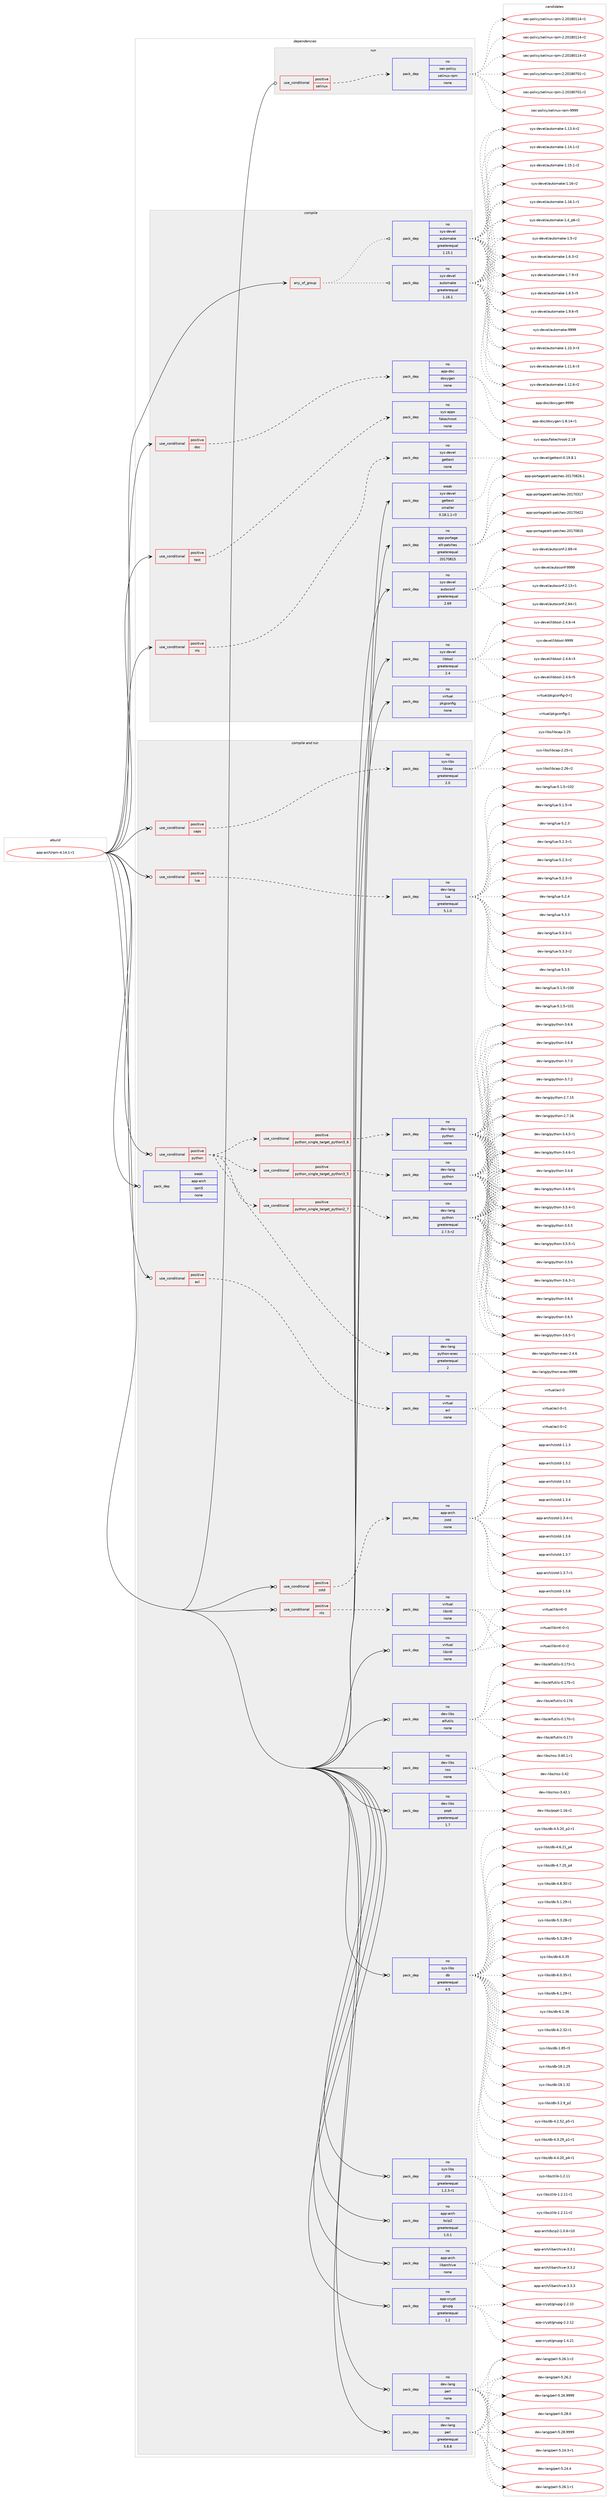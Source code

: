 digraph prolog {

# *************
# Graph options
# *************

newrank=true;
concentrate=true;
compound=true;
graph [rankdir=LR,fontname=Helvetica,fontsize=10,ranksep=1.5];#, ranksep=2.5, nodesep=0.2];
edge  [arrowhead=vee];
node  [fontname=Helvetica,fontsize=10];

# **********
# The ebuild
# **********

subgraph cluster_leftcol {
color=gray;
rank=same;
label=<<i>ebuild</i>>;
id [label="app-arch/rpm-4.14.1-r1", color=red, width=4, href="../app-arch/rpm-4.14.1-r1.svg"];
}

# ****************
# The dependencies
# ****************

subgraph cluster_midcol {
color=gray;
label=<<i>dependencies</i>>;
subgraph cluster_compile {
fillcolor="#eeeeee";
style=filled;
label=<<i>compile</i>>;
subgraph any19212 {
dependency1271580 [label=<<TABLE BORDER="0" CELLBORDER="1" CELLSPACING="0" CELLPADDING="4"><TR><TD CELLPADDING="10">any_of_group</TD></TR></TABLE>>, shape=none, color=red];subgraph pack905216 {
dependency1271581 [label=<<TABLE BORDER="0" CELLBORDER="1" CELLSPACING="0" CELLPADDING="4" WIDTH="220"><TR><TD ROWSPAN="6" CELLPADDING="30">pack_dep</TD></TR><TR><TD WIDTH="110">no</TD></TR><TR><TD>sys-devel</TD></TR><TR><TD>automake</TD></TR><TR><TD>greaterequal</TD></TR><TR><TD>1.16.1</TD></TR></TABLE>>, shape=none, color=blue];
}
dependency1271580:e -> dependency1271581:w [weight=20,style="dotted",arrowhead="oinv"];
subgraph pack905217 {
dependency1271582 [label=<<TABLE BORDER="0" CELLBORDER="1" CELLSPACING="0" CELLPADDING="4" WIDTH="220"><TR><TD ROWSPAN="6" CELLPADDING="30">pack_dep</TD></TR><TR><TD WIDTH="110">no</TD></TR><TR><TD>sys-devel</TD></TR><TR><TD>automake</TD></TR><TR><TD>greaterequal</TD></TR><TR><TD>1.15.1</TD></TR></TABLE>>, shape=none, color=blue];
}
dependency1271580:e -> dependency1271582:w [weight=20,style="dotted",arrowhead="oinv"];
}
id:e -> dependency1271580:w [weight=20,style="solid",arrowhead="vee"];
subgraph cond346631 {
dependency1271583 [label=<<TABLE BORDER="0" CELLBORDER="1" CELLSPACING="0" CELLPADDING="4"><TR><TD ROWSPAN="3" CELLPADDING="10">use_conditional</TD></TR><TR><TD>positive</TD></TR><TR><TD>doc</TD></TR></TABLE>>, shape=none, color=red];
subgraph pack905218 {
dependency1271584 [label=<<TABLE BORDER="0" CELLBORDER="1" CELLSPACING="0" CELLPADDING="4" WIDTH="220"><TR><TD ROWSPAN="6" CELLPADDING="30">pack_dep</TD></TR><TR><TD WIDTH="110">no</TD></TR><TR><TD>app-doc</TD></TR><TR><TD>doxygen</TD></TR><TR><TD>none</TD></TR><TR><TD></TD></TR></TABLE>>, shape=none, color=blue];
}
dependency1271583:e -> dependency1271584:w [weight=20,style="dashed",arrowhead="vee"];
}
id:e -> dependency1271583:w [weight=20,style="solid",arrowhead="vee"];
subgraph cond346632 {
dependency1271585 [label=<<TABLE BORDER="0" CELLBORDER="1" CELLSPACING="0" CELLPADDING="4"><TR><TD ROWSPAN="3" CELLPADDING="10">use_conditional</TD></TR><TR><TD>positive</TD></TR><TR><TD>nls</TD></TR></TABLE>>, shape=none, color=red];
subgraph pack905219 {
dependency1271586 [label=<<TABLE BORDER="0" CELLBORDER="1" CELLSPACING="0" CELLPADDING="4" WIDTH="220"><TR><TD ROWSPAN="6" CELLPADDING="30">pack_dep</TD></TR><TR><TD WIDTH="110">no</TD></TR><TR><TD>sys-devel</TD></TR><TR><TD>gettext</TD></TR><TR><TD>none</TD></TR><TR><TD></TD></TR></TABLE>>, shape=none, color=blue];
}
dependency1271585:e -> dependency1271586:w [weight=20,style="dashed",arrowhead="vee"];
}
id:e -> dependency1271585:w [weight=20,style="solid",arrowhead="vee"];
subgraph cond346633 {
dependency1271587 [label=<<TABLE BORDER="0" CELLBORDER="1" CELLSPACING="0" CELLPADDING="4"><TR><TD ROWSPAN="3" CELLPADDING="10">use_conditional</TD></TR><TR><TD>positive</TD></TR><TR><TD>test</TD></TR></TABLE>>, shape=none, color=red];
subgraph pack905220 {
dependency1271588 [label=<<TABLE BORDER="0" CELLBORDER="1" CELLSPACING="0" CELLPADDING="4" WIDTH="220"><TR><TD ROWSPAN="6" CELLPADDING="30">pack_dep</TD></TR><TR><TD WIDTH="110">no</TD></TR><TR><TD>sys-apps</TD></TR><TR><TD>fakechroot</TD></TR><TR><TD>none</TD></TR><TR><TD></TD></TR></TABLE>>, shape=none, color=blue];
}
dependency1271587:e -> dependency1271588:w [weight=20,style="dashed",arrowhead="vee"];
}
id:e -> dependency1271587:w [weight=20,style="solid",arrowhead="vee"];
subgraph pack905221 {
dependency1271589 [label=<<TABLE BORDER="0" CELLBORDER="1" CELLSPACING="0" CELLPADDING="4" WIDTH="220"><TR><TD ROWSPAN="6" CELLPADDING="30">pack_dep</TD></TR><TR><TD WIDTH="110">no</TD></TR><TR><TD>app-portage</TD></TR><TR><TD>elt-patches</TD></TR><TR><TD>greaterequal</TD></TR><TR><TD>20170815</TD></TR></TABLE>>, shape=none, color=blue];
}
id:e -> dependency1271589:w [weight=20,style="solid",arrowhead="vee"];
subgraph pack905222 {
dependency1271590 [label=<<TABLE BORDER="0" CELLBORDER="1" CELLSPACING="0" CELLPADDING="4" WIDTH="220"><TR><TD ROWSPAN="6" CELLPADDING="30">pack_dep</TD></TR><TR><TD WIDTH="110">no</TD></TR><TR><TD>sys-devel</TD></TR><TR><TD>autoconf</TD></TR><TR><TD>greaterequal</TD></TR><TR><TD>2.69</TD></TR></TABLE>>, shape=none, color=blue];
}
id:e -> dependency1271590:w [weight=20,style="solid",arrowhead="vee"];
subgraph pack905223 {
dependency1271591 [label=<<TABLE BORDER="0" CELLBORDER="1" CELLSPACING="0" CELLPADDING="4" WIDTH="220"><TR><TD ROWSPAN="6" CELLPADDING="30">pack_dep</TD></TR><TR><TD WIDTH="110">no</TD></TR><TR><TD>sys-devel</TD></TR><TR><TD>libtool</TD></TR><TR><TD>greaterequal</TD></TR><TR><TD>2.4</TD></TR></TABLE>>, shape=none, color=blue];
}
id:e -> dependency1271591:w [weight=20,style="solid",arrowhead="vee"];
subgraph pack905224 {
dependency1271592 [label=<<TABLE BORDER="0" CELLBORDER="1" CELLSPACING="0" CELLPADDING="4" WIDTH="220"><TR><TD ROWSPAN="6" CELLPADDING="30">pack_dep</TD></TR><TR><TD WIDTH="110">no</TD></TR><TR><TD>virtual</TD></TR><TR><TD>pkgconfig</TD></TR><TR><TD>none</TD></TR><TR><TD></TD></TR></TABLE>>, shape=none, color=blue];
}
id:e -> dependency1271592:w [weight=20,style="solid",arrowhead="vee"];
subgraph pack905225 {
dependency1271593 [label=<<TABLE BORDER="0" CELLBORDER="1" CELLSPACING="0" CELLPADDING="4" WIDTH="220"><TR><TD ROWSPAN="6" CELLPADDING="30">pack_dep</TD></TR><TR><TD WIDTH="110">weak</TD></TR><TR><TD>sys-devel</TD></TR><TR><TD>gettext</TD></TR><TR><TD>smaller</TD></TR><TR><TD>0.18.1.1-r3</TD></TR></TABLE>>, shape=none, color=blue];
}
id:e -> dependency1271593:w [weight=20,style="solid",arrowhead="vee"];
}
subgraph cluster_compileandrun {
fillcolor="#eeeeee";
style=filled;
label=<<i>compile and run</i>>;
subgraph cond346634 {
dependency1271594 [label=<<TABLE BORDER="0" CELLBORDER="1" CELLSPACING="0" CELLPADDING="4"><TR><TD ROWSPAN="3" CELLPADDING="10">use_conditional</TD></TR><TR><TD>positive</TD></TR><TR><TD>acl</TD></TR></TABLE>>, shape=none, color=red];
subgraph pack905226 {
dependency1271595 [label=<<TABLE BORDER="0" CELLBORDER="1" CELLSPACING="0" CELLPADDING="4" WIDTH="220"><TR><TD ROWSPAN="6" CELLPADDING="30">pack_dep</TD></TR><TR><TD WIDTH="110">no</TD></TR><TR><TD>virtual</TD></TR><TR><TD>acl</TD></TR><TR><TD>none</TD></TR><TR><TD></TD></TR></TABLE>>, shape=none, color=blue];
}
dependency1271594:e -> dependency1271595:w [weight=20,style="dashed",arrowhead="vee"];
}
id:e -> dependency1271594:w [weight=20,style="solid",arrowhead="odotvee"];
subgraph cond346635 {
dependency1271596 [label=<<TABLE BORDER="0" CELLBORDER="1" CELLSPACING="0" CELLPADDING="4"><TR><TD ROWSPAN="3" CELLPADDING="10">use_conditional</TD></TR><TR><TD>positive</TD></TR><TR><TD>caps</TD></TR></TABLE>>, shape=none, color=red];
subgraph pack905227 {
dependency1271597 [label=<<TABLE BORDER="0" CELLBORDER="1" CELLSPACING="0" CELLPADDING="4" WIDTH="220"><TR><TD ROWSPAN="6" CELLPADDING="30">pack_dep</TD></TR><TR><TD WIDTH="110">no</TD></TR><TR><TD>sys-libs</TD></TR><TR><TD>libcap</TD></TR><TR><TD>greaterequal</TD></TR><TR><TD>2.0</TD></TR></TABLE>>, shape=none, color=blue];
}
dependency1271596:e -> dependency1271597:w [weight=20,style="dashed",arrowhead="vee"];
}
id:e -> dependency1271596:w [weight=20,style="solid",arrowhead="odotvee"];
subgraph cond346636 {
dependency1271598 [label=<<TABLE BORDER="0" CELLBORDER="1" CELLSPACING="0" CELLPADDING="4"><TR><TD ROWSPAN="3" CELLPADDING="10">use_conditional</TD></TR><TR><TD>positive</TD></TR><TR><TD>lua</TD></TR></TABLE>>, shape=none, color=red];
subgraph pack905228 {
dependency1271599 [label=<<TABLE BORDER="0" CELLBORDER="1" CELLSPACING="0" CELLPADDING="4" WIDTH="220"><TR><TD ROWSPAN="6" CELLPADDING="30">pack_dep</TD></TR><TR><TD WIDTH="110">no</TD></TR><TR><TD>dev-lang</TD></TR><TR><TD>lua</TD></TR><TR><TD>greaterequal</TD></TR><TR><TD>5.1.0</TD></TR></TABLE>>, shape=none, color=blue];
}
dependency1271598:e -> dependency1271599:w [weight=20,style="dashed",arrowhead="vee"];
}
id:e -> dependency1271598:w [weight=20,style="solid",arrowhead="odotvee"];
subgraph cond346637 {
dependency1271600 [label=<<TABLE BORDER="0" CELLBORDER="1" CELLSPACING="0" CELLPADDING="4"><TR><TD ROWSPAN="3" CELLPADDING="10">use_conditional</TD></TR><TR><TD>positive</TD></TR><TR><TD>nls</TD></TR></TABLE>>, shape=none, color=red];
subgraph pack905229 {
dependency1271601 [label=<<TABLE BORDER="0" CELLBORDER="1" CELLSPACING="0" CELLPADDING="4" WIDTH="220"><TR><TD ROWSPAN="6" CELLPADDING="30">pack_dep</TD></TR><TR><TD WIDTH="110">no</TD></TR><TR><TD>virtual</TD></TR><TR><TD>libintl</TD></TR><TR><TD>none</TD></TR><TR><TD></TD></TR></TABLE>>, shape=none, color=blue];
}
dependency1271600:e -> dependency1271601:w [weight=20,style="dashed",arrowhead="vee"];
}
id:e -> dependency1271600:w [weight=20,style="solid",arrowhead="odotvee"];
subgraph cond346638 {
dependency1271602 [label=<<TABLE BORDER="0" CELLBORDER="1" CELLSPACING="0" CELLPADDING="4"><TR><TD ROWSPAN="3" CELLPADDING="10">use_conditional</TD></TR><TR><TD>positive</TD></TR><TR><TD>python</TD></TR></TABLE>>, shape=none, color=red];
subgraph cond346639 {
dependency1271603 [label=<<TABLE BORDER="0" CELLBORDER="1" CELLSPACING="0" CELLPADDING="4"><TR><TD ROWSPAN="3" CELLPADDING="10">use_conditional</TD></TR><TR><TD>positive</TD></TR><TR><TD>python_single_target_python2_7</TD></TR></TABLE>>, shape=none, color=red];
subgraph pack905230 {
dependency1271604 [label=<<TABLE BORDER="0" CELLBORDER="1" CELLSPACING="0" CELLPADDING="4" WIDTH="220"><TR><TD ROWSPAN="6" CELLPADDING="30">pack_dep</TD></TR><TR><TD WIDTH="110">no</TD></TR><TR><TD>dev-lang</TD></TR><TR><TD>python</TD></TR><TR><TD>greaterequal</TD></TR><TR><TD>2.7.5-r2</TD></TR></TABLE>>, shape=none, color=blue];
}
dependency1271603:e -> dependency1271604:w [weight=20,style="dashed",arrowhead="vee"];
}
dependency1271602:e -> dependency1271603:w [weight=20,style="dashed",arrowhead="vee"];
subgraph cond346640 {
dependency1271605 [label=<<TABLE BORDER="0" CELLBORDER="1" CELLSPACING="0" CELLPADDING="4"><TR><TD ROWSPAN="3" CELLPADDING="10">use_conditional</TD></TR><TR><TD>positive</TD></TR><TR><TD>python_single_target_python3_5</TD></TR></TABLE>>, shape=none, color=red];
subgraph pack905231 {
dependency1271606 [label=<<TABLE BORDER="0" CELLBORDER="1" CELLSPACING="0" CELLPADDING="4" WIDTH="220"><TR><TD ROWSPAN="6" CELLPADDING="30">pack_dep</TD></TR><TR><TD WIDTH="110">no</TD></TR><TR><TD>dev-lang</TD></TR><TR><TD>python</TD></TR><TR><TD>none</TD></TR><TR><TD></TD></TR></TABLE>>, shape=none, color=blue];
}
dependency1271605:e -> dependency1271606:w [weight=20,style="dashed",arrowhead="vee"];
}
dependency1271602:e -> dependency1271605:w [weight=20,style="dashed",arrowhead="vee"];
subgraph cond346641 {
dependency1271607 [label=<<TABLE BORDER="0" CELLBORDER="1" CELLSPACING="0" CELLPADDING="4"><TR><TD ROWSPAN="3" CELLPADDING="10">use_conditional</TD></TR><TR><TD>positive</TD></TR><TR><TD>python_single_target_python3_6</TD></TR></TABLE>>, shape=none, color=red];
subgraph pack905232 {
dependency1271608 [label=<<TABLE BORDER="0" CELLBORDER="1" CELLSPACING="0" CELLPADDING="4" WIDTH="220"><TR><TD ROWSPAN="6" CELLPADDING="30">pack_dep</TD></TR><TR><TD WIDTH="110">no</TD></TR><TR><TD>dev-lang</TD></TR><TR><TD>python</TD></TR><TR><TD>none</TD></TR><TR><TD></TD></TR></TABLE>>, shape=none, color=blue];
}
dependency1271607:e -> dependency1271608:w [weight=20,style="dashed",arrowhead="vee"];
}
dependency1271602:e -> dependency1271607:w [weight=20,style="dashed",arrowhead="vee"];
subgraph pack905233 {
dependency1271609 [label=<<TABLE BORDER="0" CELLBORDER="1" CELLSPACING="0" CELLPADDING="4" WIDTH="220"><TR><TD ROWSPAN="6" CELLPADDING="30">pack_dep</TD></TR><TR><TD WIDTH="110">no</TD></TR><TR><TD>dev-lang</TD></TR><TR><TD>python-exec</TD></TR><TR><TD>greaterequal</TD></TR><TR><TD>2</TD></TR></TABLE>>, shape=none, color=blue];
}
dependency1271602:e -> dependency1271609:w [weight=20,style="dashed",arrowhead="vee"];
}
id:e -> dependency1271602:w [weight=20,style="solid",arrowhead="odotvee"];
subgraph cond346642 {
dependency1271610 [label=<<TABLE BORDER="0" CELLBORDER="1" CELLSPACING="0" CELLPADDING="4"><TR><TD ROWSPAN="3" CELLPADDING="10">use_conditional</TD></TR><TR><TD>positive</TD></TR><TR><TD>zstd</TD></TR></TABLE>>, shape=none, color=red];
subgraph pack905234 {
dependency1271611 [label=<<TABLE BORDER="0" CELLBORDER="1" CELLSPACING="0" CELLPADDING="4" WIDTH="220"><TR><TD ROWSPAN="6" CELLPADDING="30">pack_dep</TD></TR><TR><TD WIDTH="110">no</TD></TR><TR><TD>app-arch</TD></TR><TR><TD>zstd</TD></TR><TR><TD>none</TD></TR><TR><TD></TD></TR></TABLE>>, shape=none, color=blue];
}
dependency1271610:e -> dependency1271611:w [weight=20,style="dashed",arrowhead="vee"];
}
id:e -> dependency1271610:w [weight=20,style="solid",arrowhead="odotvee"];
subgraph pack905235 {
dependency1271612 [label=<<TABLE BORDER="0" CELLBORDER="1" CELLSPACING="0" CELLPADDING="4" WIDTH="220"><TR><TD ROWSPAN="6" CELLPADDING="30">pack_dep</TD></TR><TR><TD WIDTH="110">no</TD></TR><TR><TD>app-arch</TD></TR><TR><TD>bzip2</TD></TR><TR><TD>greaterequal</TD></TR><TR><TD>1.0.1</TD></TR></TABLE>>, shape=none, color=blue];
}
id:e -> dependency1271612:w [weight=20,style="solid",arrowhead="odotvee"];
subgraph pack905236 {
dependency1271613 [label=<<TABLE BORDER="0" CELLBORDER="1" CELLSPACING="0" CELLPADDING="4" WIDTH="220"><TR><TD ROWSPAN="6" CELLPADDING="30">pack_dep</TD></TR><TR><TD WIDTH="110">no</TD></TR><TR><TD>app-arch</TD></TR><TR><TD>libarchive</TD></TR><TR><TD>none</TD></TR><TR><TD></TD></TR></TABLE>>, shape=none, color=blue];
}
id:e -> dependency1271613:w [weight=20,style="solid",arrowhead="odotvee"];
subgraph pack905237 {
dependency1271614 [label=<<TABLE BORDER="0" CELLBORDER="1" CELLSPACING="0" CELLPADDING="4" WIDTH="220"><TR><TD ROWSPAN="6" CELLPADDING="30">pack_dep</TD></TR><TR><TD WIDTH="110">no</TD></TR><TR><TD>app-crypt</TD></TR><TR><TD>gnupg</TD></TR><TR><TD>greaterequal</TD></TR><TR><TD>1.2</TD></TR></TABLE>>, shape=none, color=blue];
}
id:e -> dependency1271614:w [weight=20,style="solid",arrowhead="odotvee"];
subgraph pack905238 {
dependency1271615 [label=<<TABLE BORDER="0" CELLBORDER="1" CELLSPACING="0" CELLPADDING="4" WIDTH="220"><TR><TD ROWSPAN="6" CELLPADDING="30">pack_dep</TD></TR><TR><TD WIDTH="110">no</TD></TR><TR><TD>dev-lang</TD></TR><TR><TD>perl</TD></TR><TR><TD>greaterequal</TD></TR><TR><TD>5.8.8</TD></TR></TABLE>>, shape=none, color=blue];
}
id:e -> dependency1271615:w [weight=20,style="solid",arrowhead="odotvee"];
subgraph pack905239 {
dependency1271616 [label=<<TABLE BORDER="0" CELLBORDER="1" CELLSPACING="0" CELLPADDING="4" WIDTH="220"><TR><TD ROWSPAN="6" CELLPADDING="30">pack_dep</TD></TR><TR><TD WIDTH="110">no</TD></TR><TR><TD>dev-lang</TD></TR><TR><TD>perl</TD></TR><TR><TD>none</TD></TR><TR><TD></TD></TR></TABLE>>, shape=none, color=blue];
}
id:e -> dependency1271616:w [weight=20,style="solid",arrowhead="odotvee"];
subgraph pack905240 {
dependency1271617 [label=<<TABLE BORDER="0" CELLBORDER="1" CELLSPACING="0" CELLPADDING="4" WIDTH="220"><TR><TD ROWSPAN="6" CELLPADDING="30">pack_dep</TD></TR><TR><TD WIDTH="110">no</TD></TR><TR><TD>dev-libs</TD></TR><TR><TD>elfutils</TD></TR><TR><TD>none</TD></TR><TR><TD></TD></TR></TABLE>>, shape=none, color=blue];
}
id:e -> dependency1271617:w [weight=20,style="solid",arrowhead="odotvee"];
subgraph pack905241 {
dependency1271618 [label=<<TABLE BORDER="0" CELLBORDER="1" CELLSPACING="0" CELLPADDING="4" WIDTH="220"><TR><TD ROWSPAN="6" CELLPADDING="30">pack_dep</TD></TR><TR><TD WIDTH="110">no</TD></TR><TR><TD>dev-libs</TD></TR><TR><TD>nss</TD></TR><TR><TD>none</TD></TR><TR><TD></TD></TR></TABLE>>, shape=none, color=blue];
}
id:e -> dependency1271618:w [weight=20,style="solid",arrowhead="odotvee"];
subgraph pack905242 {
dependency1271619 [label=<<TABLE BORDER="0" CELLBORDER="1" CELLSPACING="0" CELLPADDING="4" WIDTH="220"><TR><TD ROWSPAN="6" CELLPADDING="30">pack_dep</TD></TR><TR><TD WIDTH="110">no</TD></TR><TR><TD>dev-libs</TD></TR><TR><TD>popt</TD></TR><TR><TD>greaterequal</TD></TR><TR><TD>1.7</TD></TR></TABLE>>, shape=none, color=blue];
}
id:e -> dependency1271619:w [weight=20,style="solid",arrowhead="odotvee"];
subgraph pack905243 {
dependency1271620 [label=<<TABLE BORDER="0" CELLBORDER="1" CELLSPACING="0" CELLPADDING="4" WIDTH="220"><TR><TD ROWSPAN="6" CELLPADDING="30">pack_dep</TD></TR><TR><TD WIDTH="110">no</TD></TR><TR><TD>sys-libs</TD></TR><TR><TD>db</TD></TR><TR><TD>greaterequal</TD></TR><TR><TD>4.5</TD></TR></TABLE>>, shape=none, color=blue];
}
id:e -> dependency1271620:w [weight=20,style="solid",arrowhead="odotvee"];
subgraph pack905244 {
dependency1271621 [label=<<TABLE BORDER="0" CELLBORDER="1" CELLSPACING="0" CELLPADDING="4" WIDTH="220"><TR><TD ROWSPAN="6" CELLPADDING="30">pack_dep</TD></TR><TR><TD WIDTH="110">no</TD></TR><TR><TD>sys-libs</TD></TR><TR><TD>zlib</TD></TR><TR><TD>greaterequal</TD></TR><TR><TD>1.2.3-r1</TD></TR></TABLE>>, shape=none, color=blue];
}
id:e -> dependency1271621:w [weight=20,style="solid",arrowhead="odotvee"];
subgraph pack905245 {
dependency1271622 [label=<<TABLE BORDER="0" CELLBORDER="1" CELLSPACING="0" CELLPADDING="4" WIDTH="220"><TR><TD ROWSPAN="6" CELLPADDING="30">pack_dep</TD></TR><TR><TD WIDTH="110">no</TD></TR><TR><TD>virtual</TD></TR><TR><TD>libintl</TD></TR><TR><TD>none</TD></TR><TR><TD></TD></TR></TABLE>>, shape=none, color=blue];
}
id:e -> dependency1271622:w [weight=20,style="solid",arrowhead="odotvee"];
subgraph pack905246 {
dependency1271623 [label=<<TABLE BORDER="0" CELLBORDER="1" CELLSPACING="0" CELLPADDING="4" WIDTH="220"><TR><TD ROWSPAN="6" CELLPADDING="30">pack_dep</TD></TR><TR><TD WIDTH="110">weak</TD></TR><TR><TD>app-arch</TD></TR><TR><TD>rpm5</TD></TR><TR><TD>none</TD></TR><TR><TD></TD></TR></TABLE>>, shape=none, color=blue];
}
id:e -> dependency1271623:w [weight=20,style="solid",arrowhead="odotvee"];
}
subgraph cluster_run {
fillcolor="#eeeeee";
style=filled;
label=<<i>run</i>>;
subgraph cond346643 {
dependency1271624 [label=<<TABLE BORDER="0" CELLBORDER="1" CELLSPACING="0" CELLPADDING="4"><TR><TD ROWSPAN="3" CELLPADDING="10">use_conditional</TD></TR><TR><TD>positive</TD></TR><TR><TD>selinux</TD></TR></TABLE>>, shape=none, color=red];
subgraph pack905247 {
dependency1271625 [label=<<TABLE BORDER="0" CELLBORDER="1" CELLSPACING="0" CELLPADDING="4" WIDTH="220"><TR><TD ROWSPAN="6" CELLPADDING="30">pack_dep</TD></TR><TR><TD WIDTH="110">no</TD></TR><TR><TD>sec-policy</TD></TR><TR><TD>selinux-rpm</TD></TR><TR><TD>none</TD></TR><TR><TD></TD></TR></TABLE>>, shape=none, color=blue];
}
dependency1271624:e -> dependency1271625:w [weight=20,style="dashed",arrowhead="vee"];
}
id:e -> dependency1271624:w [weight=20,style="solid",arrowhead="odot"];
}
}

# **************
# The candidates
# **************

subgraph cluster_choices {
rank=same;
color=gray;
label=<<i>candidates</i>>;

subgraph choice905216 {
color=black;
nodesep=1;
choice11512111545100101118101108479711711611110997107101454946494846514511451 [label="sys-devel/automake-1.10.3-r3", color=red, width=4,href="../sys-devel/automake-1.10.3-r3.svg"];
choice11512111545100101118101108479711711611110997107101454946494946544511451 [label="sys-devel/automake-1.11.6-r3", color=red, width=4,href="../sys-devel/automake-1.11.6-r3.svg"];
choice11512111545100101118101108479711711611110997107101454946495046544511450 [label="sys-devel/automake-1.12.6-r2", color=red, width=4,href="../sys-devel/automake-1.12.6-r2.svg"];
choice11512111545100101118101108479711711611110997107101454946495146524511450 [label="sys-devel/automake-1.13.4-r2", color=red, width=4,href="../sys-devel/automake-1.13.4-r2.svg"];
choice11512111545100101118101108479711711611110997107101454946495246494511450 [label="sys-devel/automake-1.14.1-r2", color=red, width=4,href="../sys-devel/automake-1.14.1-r2.svg"];
choice11512111545100101118101108479711711611110997107101454946495346494511450 [label="sys-devel/automake-1.15.1-r2", color=red, width=4,href="../sys-devel/automake-1.15.1-r2.svg"];
choice1151211154510010111810110847971171161111099710710145494649544511450 [label="sys-devel/automake-1.16-r2", color=red, width=4,href="../sys-devel/automake-1.16-r2.svg"];
choice11512111545100101118101108479711711611110997107101454946495446494511449 [label="sys-devel/automake-1.16.1-r1", color=red, width=4,href="../sys-devel/automake-1.16.1-r1.svg"];
choice115121115451001011181011084797117116111109971071014549465295112544511450 [label="sys-devel/automake-1.4_p6-r2", color=red, width=4,href="../sys-devel/automake-1.4_p6-r2.svg"];
choice11512111545100101118101108479711711611110997107101454946534511450 [label="sys-devel/automake-1.5-r2", color=red, width=4,href="../sys-devel/automake-1.5-r2.svg"];
choice115121115451001011181011084797117116111109971071014549465446514511450 [label="sys-devel/automake-1.6.3-r2", color=red, width=4,href="../sys-devel/automake-1.6.3-r2.svg"];
choice115121115451001011181011084797117116111109971071014549465546574511451 [label="sys-devel/automake-1.7.9-r3", color=red, width=4,href="../sys-devel/automake-1.7.9-r3.svg"];
choice115121115451001011181011084797117116111109971071014549465646534511453 [label="sys-devel/automake-1.8.5-r5", color=red, width=4,href="../sys-devel/automake-1.8.5-r5.svg"];
choice115121115451001011181011084797117116111109971071014549465746544511453 [label="sys-devel/automake-1.9.6-r5", color=red, width=4,href="../sys-devel/automake-1.9.6-r5.svg"];
choice115121115451001011181011084797117116111109971071014557575757 [label="sys-devel/automake-9999", color=red, width=4,href="../sys-devel/automake-9999.svg"];
dependency1271581:e -> choice11512111545100101118101108479711711611110997107101454946494846514511451:w [style=dotted,weight="100"];
dependency1271581:e -> choice11512111545100101118101108479711711611110997107101454946494946544511451:w [style=dotted,weight="100"];
dependency1271581:e -> choice11512111545100101118101108479711711611110997107101454946495046544511450:w [style=dotted,weight="100"];
dependency1271581:e -> choice11512111545100101118101108479711711611110997107101454946495146524511450:w [style=dotted,weight="100"];
dependency1271581:e -> choice11512111545100101118101108479711711611110997107101454946495246494511450:w [style=dotted,weight="100"];
dependency1271581:e -> choice11512111545100101118101108479711711611110997107101454946495346494511450:w [style=dotted,weight="100"];
dependency1271581:e -> choice1151211154510010111810110847971171161111099710710145494649544511450:w [style=dotted,weight="100"];
dependency1271581:e -> choice11512111545100101118101108479711711611110997107101454946495446494511449:w [style=dotted,weight="100"];
dependency1271581:e -> choice115121115451001011181011084797117116111109971071014549465295112544511450:w [style=dotted,weight="100"];
dependency1271581:e -> choice11512111545100101118101108479711711611110997107101454946534511450:w [style=dotted,weight="100"];
dependency1271581:e -> choice115121115451001011181011084797117116111109971071014549465446514511450:w [style=dotted,weight="100"];
dependency1271581:e -> choice115121115451001011181011084797117116111109971071014549465546574511451:w [style=dotted,weight="100"];
dependency1271581:e -> choice115121115451001011181011084797117116111109971071014549465646534511453:w [style=dotted,weight="100"];
dependency1271581:e -> choice115121115451001011181011084797117116111109971071014549465746544511453:w [style=dotted,weight="100"];
dependency1271581:e -> choice115121115451001011181011084797117116111109971071014557575757:w [style=dotted,weight="100"];
}
subgraph choice905217 {
color=black;
nodesep=1;
choice11512111545100101118101108479711711611110997107101454946494846514511451 [label="sys-devel/automake-1.10.3-r3", color=red, width=4,href="../sys-devel/automake-1.10.3-r3.svg"];
choice11512111545100101118101108479711711611110997107101454946494946544511451 [label="sys-devel/automake-1.11.6-r3", color=red, width=4,href="../sys-devel/automake-1.11.6-r3.svg"];
choice11512111545100101118101108479711711611110997107101454946495046544511450 [label="sys-devel/automake-1.12.6-r2", color=red, width=4,href="../sys-devel/automake-1.12.6-r2.svg"];
choice11512111545100101118101108479711711611110997107101454946495146524511450 [label="sys-devel/automake-1.13.4-r2", color=red, width=4,href="../sys-devel/automake-1.13.4-r2.svg"];
choice11512111545100101118101108479711711611110997107101454946495246494511450 [label="sys-devel/automake-1.14.1-r2", color=red, width=4,href="../sys-devel/automake-1.14.1-r2.svg"];
choice11512111545100101118101108479711711611110997107101454946495346494511450 [label="sys-devel/automake-1.15.1-r2", color=red, width=4,href="../sys-devel/automake-1.15.1-r2.svg"];
choice1151211154510010111810110847971171161111099710710145494649544511450 [label="sys-devel/automake-1.16-r2", color=red, width=4,href="../sys-devel/automake-1.16-r2.svg"];
choice11512111545100101118101108479711711611110997107101454946495446494511449 [label="sys-devel/automake-1.16.1-r1", color=red, width=4,href="../sys-devel/automake-1.16.1-r1.svg"];
choice115121115451001011181011084797117116111109971071014549465295112544511450 [label="sys-devel/automake-1.4_p6-r2", color=red, width=4,href="../sys-devel/automake-1.4_p6-r2.svg"];
choice11512111545100101118101108479711711611110997107101454946534511450 [label="sys-devel/automake-1.5-r2", color=red, width=4,href="../sys-devel/automake-1.5-r2.svg"];
choice115121115451001011181011084797117116111109971071014549465446514511450 [label="sys-devel/automake-1.6.3-r2", color=red, width=4,href="../sys-devel/automake-1.6.3-r2.svg"];
choice115121115451001011181011084797117116111109971071014549465546574511451 [label="sys-devel/automake-1.7.9-r3", color=red, width=4,href="../sys-devel/automake-1.7.9-r3.svg"];
choice115121115451001011181011084797117116111109971071014549465646534511453 [label="sys-devel/automake-1.8.5-r5", color=red, width=4,href="../sys-devel/automake-1.8.5-r5.svg"];
choice115121115451001011181011084797117116111109971071014549465746544511453 [label="sys-devel/automake-1.9.6-r5", color=red, width=4,href="../sys-devel/automake-1.9.6-r5.svg"];
choice115121115451001011181011084797117116111109971071014557575757 [label="sys-devel/automake-9999", color=red, width=4,href="../sys-devel/automake-9999.svg"];
dependency1271582:e -> choice11512111545100101118101108479711711611110997107101454946494846514511451:w [style=dotted,weight="100"];
dependency1271582:e -> choice11512111545100101118101108479711711611110997107101454946494946544511451:w [style=dotted,weight="100"];
dependency1271582:e -> choice11512111545100101118101108479711711611110997107101454946495046544511450:w [style=dotted,weight="100"];
dependency1271582:e -> choice11512111545100101118101108479711711611110997107101454946495146524511450:w [style=dotted,weight="100"];
dependency1271582:e -> choice11512111545100101118101108479711711611110997107101454946495246494511450:w [style=dotted,weight="100"];
dependency1271582:e -> choice11512111545100101118101108479711711611110997107101454946495346494511450:w [style=dotted,weight="100"];
dependency1271582:e -> choice1151211154510010111810110847971171161111099710710145494649544511450:w [style=dotted,weight="100"];
dependency1271582:e -> choice11512111545100101118101108479711711611110997107101454946495446494511449:w [style=dotted,weight="100"];
dependency1271582:e -> choice115121115451001011181011084797117116111109971071014549465295112544511450:w [style=dotted,weight="100"];
dependency1271582:e -> choice11512111545100101118101108479711711611110997107101454946534511450:w [style=dotted,weight="100"];
dependency1271582:e -> choice115121115451001011181011084797117116111109971071014549465446514511450:w [style=dotted,weight="100"];
dependency1271582:e -> choice115121115451001011181011084797117116111109971071014549465546574511451:w [style=dotted,weight="100"];
dependency1271582:e -> choice115121115451001011181011084797117116111109971071014549465646534511453:w [style=dotted,weight="100"];
dependency1271582:e -> choice115121115451001011181011084797117116111109971071014549465746544511453:w [style=dotted,weight="100"];
dependency1271582:e -> choice115121115451001011181011084797117116111109971071014557575757:w [style=dotted,weight="100"];
}
subgraph choice905218 {
color=black;
nodesep=1;
choice97112112451001119947100111120121103101110454946564649524511449 [label="app-doc/doxygen-1.8.14-r1", color=red, width=4,href="../app-doc/doxygen-1.8.14-r1.svg"];
choice971121124510011199471001111201211031011104557575757 [label="app-doc/doxygen-9999", color=red, width=4,href="../app-doc/doxygen-9999.svg"];
dependency1271584:e -> choice97112112451001119947100111120121103101110454946564649524511449:w [style=dotted,weight="100"];
dependency1271584:e -> choice971121124510011199471001111201211031011104557575757:w [style=dotted,weight="100"];
}
subgraph choice905219 {
color=black;
nodesep=1;
choice1151211154510010111810110847103101116116101120116454846495746564649 [label="sys-devel/gettext-0.19.8.1", color=red, width=4,href="../sys-devel/gettext-0.19.8.1.svg"];
dependency1271586:e -> choice1151211154510010111810110847103101116116101120116454846495746564649:w [style=dotted,weight="100"];
}
subgraph choice905220 {
color=black;
nodesep=1;
choice11512111545971121121154710297107101991041141111111164550464957 [label="sys-apps/fakechroot-2.19", color=red, width=4,href="../sys-apps/fakechroot-2.19.svg"];
dependency1271588:e -> choice11512111545971121121154710297107101991041141111111164550464957:w [style=dotted,weight="100"];
}
subgraph choice905221 {
color=black;
nodesep=1;
choice97112112451121111141169710310147101108116451129711699104101115455048495548514955 [label="app-portage/elt-patches-20170317", color=red, width=4,href="../app-portage/elt-patches-20170317.svg"];
choice97112112451121111141169710310147101108116451129711699104101115455048495548525050 [label="app-portage/elt-patches-20170422", color=red, width=4,href="../app-portage/elt-patches-20170422.svg"];
choice97112112451121111141169710310147101108116451129711699104101115455048495548564953 [label="app-portage/elt-patches-20170815", color=red, width=4,href="../app-portage/elt-patches-20170815.svg"];
choice971121124511211111411697103101471011081164511297116991041011154550484955485650544649 [label="app-portage/elt-patches-20170826.1", color=red, width=4,href="../app-portage/elt-patches-20170826.1.svg"];
dependency1271589:e -> choice97112112451121111141169710310147101108116451129711699104101115455048495548514955:w [style=dotted,weight="100"];
dependency1271589:e -> choice97112112451121111141169710310147101108116451129711699104101115455048495548525050:w [style=dotted,weight="100"];
dependency1271589:e -> choice97112112451121111141169710310147101108116451129711699104101115455048495548564953:w [style=dotted,weight="100"];
dependency1271589:e -> choice971121124511211111411697103101471011081164511297116991041011154550484955485650544649:w [style=dotted,weight="100"];
}
subgraph choice905222 {
color=black;
nodesep=1;
choice1151211154510010111810110847971171161119911111010245504649514511449 [label="sys-devel/autoconf-2.13-r1", color=red, width=4,href="../sys-devel/autoconf-2.13-r1.svg"];
choice1151211154510010111810110847971171161119911111010245504654524511449 [label="sys-devel/autoconf-2.64-r1", color=red, width=4,href="../sys-devel/autoconf-2.64-r1.svg"];
choice1151211154510010111810110847971171161119911111010245504654574511452 [label="sys-devel/autoconf-2.69-r4", color=red, width=4,href="../sys-devel/autoconf-2.69-r4.svg"];
choice115121115451001011181011084797117116111991111101024557575757 [label="sys-devel/autoconf-9999", color=red, width=4,href="../sys-devel/autoconf-9999.svg"];
dependency1271590:e -> choice1151211154510010111810110847971171161119911111010245504649514511449:w [style=dotted,weight="100"];
dependency1271590:e -> choice1151211154510010111810110847971171161119911111010245504654524511449:w [style=dotted,weight="100"];
dependency1271590:e -> choice1151211154510010111810110847971171161119911111010245504654574511452:w [style=dotted,weight="100"];
dependency1271590:e -> choice115121115451001011181011084797117116111991111101024557575757:w [style=dotted,weight="100"];
}
subgraph choice905223 {
color=black;
nodesep=1;
choice1151211154510010111810110847108105981161111111084550465246544511451 [label="sys-devel/libtool-2.4.6-r3", color=red, width=4,href="../sys-devel/libtool-2.4.6-r3.svg"];
choice1151211154510010111810110847108105981161111111084550465246544511452 [label="sys-devel/libtool-2.4.6-r4", color=red, width=4,href="../sys-devel/libtool-2.4.6-r4.svg"];
choice1151211154510010111810110847108105981161111111084550465246544511453 [label="sys-devel/libtool-2.4.6-r5", color=red, width=4,href="../sys-devel/libtool-2.4.6-r5.svg"];
choice1151211154510010111810110847108105981161111111084557575757 [label="sys-devel/libtool-9999", color=red, width=4,href="../sys-devel/libtool-9999.svg"];
dependency1271591:e -> choice1151211154510010111810110847108105981161111111084550465246544511451:w [style=dotted,weight="100"];
dependency1271591:e -> choice1151211154510010111810110847108105981161111111084550465246544511452:w [style=dotted,weight="100"];
dependency1271591:e -> choice1151211154510010111810110847108105981161111111084550465246544511453:w [style=dotted,weight="100"];
dependency1271591:e -> choice1151211154510010111810110847108105981161111111084557575757:w [style=dotted,weight="100"];
}
subgraph choice905224 {
color=black;
nodesep=1;
choice11810511411611797108471121071039911111010210510345484511449 [label="virtual/pkgconfig-0-r1", color=red, width=4,href="../virtual/pkgconfig-0-r1.svg"];
choice1181051141161179710847112107103991111101021051034549 [label="virtual/pkgconfig-1", color=red, width=4,href="../virtual/pkgconfig-1.svg"];
dependency1271592:e -> choice11810511411611797108471121071039911111010210510345484511449:w [style=dotted,weight="100"];
dependency1271592:e -> choice1181051141161179710847112107103991111101021051034549:w [style=dotted,weight="100"];
}
subgraph choice905225 {
color=black;
nodesep=1;
choice1151211154510010111810110847103101116116101120116454846495746564649 [label="sys-devel/gettext-0.19.8.1", color=red, width=4,href="../sys-devel/gettext-0.19.8.1.svg"];
dependency1271593:e -> choice1151211154510010111810110847103101116116101120116454846495746564649:w [style=dotted,weight="100"];
}
subgraph choice905226 {
color=black;
nodesep=1;
choice118105114116117971084797991084548 [label="virtual/acl-0", color=red, width=4,href="../virtual/acl-0.svg"];
choice1181051141161179710847979910845484511449 [label="virtual/acl-0-r1", color=red, width=4,href="../virtual/acl-0-r1.svg"];
choice1181051141161179710847979910845484511450 [label="virtual/acl-0-r2", color=red, width=4,href="../virtual/acl-0-r2.svg"];
dependency1271595:e -> choice118105114116117971084797991084548:w [style=dotted,weight="100"];
dependency1271595:e -> choice1181051141161179710847979910845484511449:w [style=dotted,weight="100"];
dependency1271595:e -> choice1181051141161179710847979910845484511450:w [style=dotted,weight="100"];
}
subgraph choice905227 {
color=black;
nodesep=1;
choice1151211154510810598115471081059899971124550465053 [label="sys-libs/libcap-2.25", color=red, width=4,href="../sys-libs/libcap-2.25.svg"];
choice11512111545108105981154710810598999711245504650534511449 [label="sys-libs/libcap-2.25-r1", color=red, width=4,href="../sys-libs/libcap-2.25-r1.svg"];
choice11512111545108105981154710810598999711245504650544511450 [label="sys-libs/libcap-2.26-r2", color=red, width=4,href="../sys-libs/libcap-2.26-r2.svg"];
dependency1271597:e -> choice1151211154510810598115471081059899971124550465053:w [style=dotted,weight="100"];
dependency1271597:e -> choice11512111545108105981154710810598999711245504650534511449:w [style=dotted,weight="100"];
dependency1271597:e -> choice11512111545108105981154710810598999711245504650544511450:w [style=dotted,weight="100"];
}
subgraph choice905228 {
color=black;
nodesep=1;
choice1001011184510897110103471081179745534649465345114494848 [label="dev-lang/lua-5.1.5-r100", color=red, width=4,href="../dev-lang/lua-5.1.5-r100.svg"];
choice1001011184510897110103471081179745534649465345114494849 [label="dev-lang/lua-5.1.5-r101", color=red, width=4,href="../dev-lang/lua-5.1.5-r101.svg"];
choice1001011184510897110103471081179745534649465345114494850 [label="dev-lang/lua-5.1.5-r102", color=red, width=4,href="../dev-lang/lua-5.1.5-r102.svg"];
choice100101118451089711010347108117974553464946534511452 [label="dev-lang/lua-5.1.5-r4", color=red, width=4,href="../dev-lang/lua-5.1.5-r4.svg"];
choice10010111845108971101034710811797455346504651 [label="dev-lang/lua-5.2.3", color=red, width=4,href="../dev-lang/lua-5.2.3.svg"];
choice100101118451089711010347108117974553465046514511449 [label="dev-lang/lua-5.2.3-r1", color=red, width=4,href="../dev-lang/lua-5.2.3-r1.svg"];
choice100101118451089711010347108117974553465046514511450 [label="dev-lang/lua-5.2.3-r2", color=red, width=4,href="../dev-lang/lua-5.2.3-r2.svg"];
choice100101118451089711010347108117974553465046514511451 [label="dev-lang/lua-5.2.3-r3", color=red, width=4,href="../dev-lang/lua-5.2.3-r3.svg"];
choice10010111845108971101034710811797455346504652 [label="dev-lang/lua-5.2.4", color=red, width=4,href="../dev-lang/lua-5.2.4.svg"];
choice10010111845108971101034710811797455346514651 [label="dev-lang/lua-5.3.3", color=red, width=4,href="../dev-lang/lua-5.3.3.svg"];
choice100101118451089711010347108117974553465146514511449 [label="dev-lang/lua-5.3.3-r1", color=red, width=4,href="../dev-lang/lua-5.3.3-r1.svg"];
choice100101118451089711010347108117974553465146514511450 [label="dev-lang/lua-5.3.3-r2", color=red, width=4,href="../dev-lang/lua-5.3.3-r2.svg"];
choice10010111845108971101034710811797455346514653 [label="dev-lang/lua-5.3.5", color=red, width=4,href="../dev-lang/lua-5.3.5.svg"];
dependency1271599:e -> choice1001011184510897110103471081179745534649465345114494848:w [style=dotted,weight="100"];
dependency1271599:e -> choice1001011184510897110103471081179745534649465345114494849:w [style=dotted,weight="100"];
dependency1271599:e -> choice1001011184510897110103471081179745534649465345114494850:w [style=dotted,weight="100"];
dependency1271599:e -> choice100101118451089711010347108117974553464946534511452:w [style=dotted,weight="100"];
dependency1271599:e -> choice10010111845108971101034710811797455346504651:w [style=dotted,weight="100"];
dependency1271599:e -> choice100101118451089711010347108117974553465046514511449:w [style=dotted,weight="100"];
dependency1271599:e -> choice100101118451089711010347108117974553465046514511450:w [style=dotted,weight="100"];
dependency1271599:e -> choice100101118451089711010347108117974553465046514511451:w [style=dotted,weight="100"];
dependency1271599:e -> choice10010111845108971101034710811797455346504652:w [style=dotted,weight="100"];
dependency1271599:e -> choice10010111845108971101034710811797455346514651:w [style=dotted,weight="100"];
dependency1271599:e -> choice100101118451089711010347108117974553465146514511449:w [style=dotted,weight="100"];
dependency1271599:e -> choice100101118451089711010347108117974553465146514511450:w [style=dotted,weight="100"];
dependency1271599:e -> choice10010111845108971101034710811797455346514653:w [style=dotted,weight="100"];
}
subgraph choice905229 {
color=black;
nodesep=1;
choice1181051141161179710847108105981051101161084548 [label="virtual/libintl-0", color=red, width=4,href="../virtual/libintl-0.svg"];
choice11810511411611797108471081059810511011610845484511449 [label="virtual/libintl-0-r1", color=red, width=4,href="../virtual/libintl-0-r1.svg"];
choice11810511411611797108471081059810511011610845484511450 [label="virtual/libintl-0-r2", color=red, width=4,href="../virtual/libintl-0-r2.svg"];
dependency1271601:e -> choice1181051141161179710847108105981051101161084548:w [style=dotted,weight="100"];
dependency1271601:e -> choice11810511411611797108471081059810511011610845484511449:w [style=dotted,weight="100"];
dependency1271601:e -> choice11810511411611797108471081059810511011610845484511450:w [style=dotted,weight="100"];
}
subgraph choice905230 {
color=black;
nodesep=1;
choice10010111845108971101034711212111610411111045504655464953 [label="dev-lang/python-2.7.15", color=red, width=4,href="../dev-lang/python-2.7.15.svg"];
choice10010111845108971101034711212111610411111045504655464954 [label="dev-lang/python-2.7.16", color=red, width=4,href="../dev-lang/python-2.7.16.svg"];
choice1001011184510897110103471121211161041111104551465246534511449 [label="dev-lang/python-3.4.5-r1", color=red, width=4,href="../dev-lang/python-3.4.5-r1.svg"];
choice1001011184510897110103471121211161041111104551465246544511449 [label="dev-lang/python-3.4.6-r1", color=red, width=4,href="../dev-lang/python-3.4.6-r1.svg"];
choice100101118451089711010347112121116104111110455146524656 [label="dev-lang/python-3.4.8", color=red, width=4,href="../dev-lang/python-3.4.8.svg"];
choice1001011184510897110103471121211161041111104551465246564511449 [label="dev-lang/python-3.4.8-r1", color=red, width=4,href="../dev-lang/python-3.4.8-r1.svg"];
choice1001011184510897110103471121211161041111104551465346524511449 [label="dev-lang/python-3.5.4-r1", color=red, width=4,href="../dev-lang/python-3.5.4-r1.svg"];
choice100101118451089711010347112121116104111110455146534653 [label="dev-lang/python-3.5.5", color=red, width=4,href="../dev-lang/python-3.5.5.svg"];
choice1001011184510897110103471121211161041111104551465346534511449 [label="dev-lang/python-3.5.5-r1", color=red, width=4,href="../dev-lang/python-3.5.5-r1.svg"];
choice100101118451089711010347112121116104111110455146534654 [label="dev-lang/python-3.5.6", color=red, width=4,href="../dev-lang/python-3.5.6.svg"];
choice1001011184510897110103471121211161041111104551465446514511449 [label="dev-lang/python-3.6.3-r1", color=red, width=4,href="../dev-lang/python-3.6.3-r1.svg"];
choice100101118451089711010347112121116104111110455146544652 [label="dev-lang/python-3.6.4", color=red, width=4,href="../dev-lang/python-3.6.4.svg"];
choice100101118451089711010347112121116104111110455146544653 [label="dev-lang/python-3.6.5", color=red, width=4,href="../dev-lang/python-3.6.5.svg"];
choice1001011184510897110103471121211161041111104551465446534511449 [label="dev-lang/python-3.6.5-r1", color=red, width=4,href="../dev-lang/python-3.6.5-r1.svg"];
choice100101118451089711010347112121116104111110455146544654 [label="dev-lang/python-3.6.6", color=red, width=4,href="../dev-lang/python-3.6.6.svg"];
choice100101118451089711010347112121116104111110455146544656 [label="dev-lang/python-3.6.8", color=red, width=4,href="../dev-lang/python-3.6.8.svg"];
choice100101118451089711010347112121116104111110455146554648 [label="dev-lang/python-3.7.0", color=red, width=4,href="../dev-lang/python-3.7.0.svg"];
choice100101118451089711010347112121116104111110455146554650 [label="dev-lang/python-3.7.2", color=red, width=4,href="../dev-lang/python-3.7.2.svg"];
dependency1271604:e -> choice10010111845108971101034711212111610411111045504655464953:w [style=dotted,weight="100"];
dependency1271604:e -> choice10010111845108971101034711212111610411111045504655464954:w [style=dotted,weight="100"];
dependency1271604:e -> choice1001011184510897110103471121211161041111104551465246534511449:w [style=dotted,weight="100"];
dependency1271604:e -> choice1001011184510897110103471121211161041111104551465246544511449:w [style=dotted,weight="100"];
dependency1271604:e -> choice100101118451089711010347112121116104111110455146524656:w [style=dotted,weight="100"];
dependency1271604:e -> choice1001011184510897110103471121211161041111104551465246564511449:w [style=dotted,weight="100"];
dependency1271604:e -> choice1001011184510897110103471121211161041111104551465346524511449:w [style=dotted,weight="100"];
dependency1271604:e -> choice100101118451089711010347112121116104111110455146534653:w [style=dotted,weight="100"];
dependency1271604:e -> choice1001011184510897110103471121211161041111104551465346534511449:w [style=dotted,weight="100"];
dependency1271604:e -> choice100101118451089711010347112121116104111110455146534654:w [style=dotted,weight="100"];
dependency1271604:e -> choice1001011184510897110103471121211161041111104551465446514511449:w [style=dotted,weight="100"];
dependency1271604:e -> choice100101118451089711010347112121116104111110455146544652:w [style=dotted,weight="100"];
dependency1271604:e -> choice100101118451089711010347112121116104111110455146544653:w [style=dotted,weight="100"];
dependency1271604:e -> choice1001011184510897110103471121211161041111104551465446534511449:w [style=dotted,weight="100"];
dependency1271604:e -> choice100101118451089711010347112121116104111110455146544654:w [style=dotted,weight="100"];
dependency1271604:e -> choice100101118451089711010347112121116104111110455146544656:w [style=dotted,weight="100"];
dependency1271604:e -> choice100101118451089711010347112121116104111110455146554648:w [style=dotted,weight="100"];
dependency1271604:e -> choice100101118451089711010347112121116104111110455146554650:w [style=dotted,weight="100"];
}
subgraph choice905231 {
color=black;
nodesep=1;
choice10010111845108971101034711212111610411111045504655464953 [label="dev-lang/python-2.7.15", color=red, width=4,href="../dev-lang/python-2.7.15.svg"];
choice10010111845108971101034711212111610411111045504655464954 [label="dev-lang/python-2.7.16", color=red, width=4,href="../dev-lang/python-2.7.16.svg"];
choice1001011184510897110103471121211161041111104551465246534511449 [label="dev-lang/python-3.4.5-r1", color=red, width=4,href="../dev-lang/python-3.4.5-r1.svg"];
choice1001011184510897110103471121211161041111104551465246544511449 [label="dev-lang/python-3.4.6-r1", color=red, width=4,href="../dev-lang/python-3.4.6-r1.svg"];
choice100101118451089711010347112121116104111110455146524656 [label="dev-lang/python-3.4.8", color=red, width=4,href="../dev-lang/python-3.4.8.svg"];
choice1001011184510897110103471121211161041111104551465246564511449 [label="dev-lang/python-3.4.8-r1", color=red, width=4,href="../dev-lang/python-3.4.8-r1.svg"];
choice1001011184510897110103471121211161041111104551465346524511449 [label="dev-lang/python-3.5.4-r1", color=red, width=4,href="../dev-lang/python-3.5.4-r1.svg"];
choice100101118451089711010347112121116104111110455146534653 [label="dev-lang/python-3.5.5", color=red, width=4,href="../dev-lang/python-3.5.5.svg"];
choice1001011184510897110103471121211161041111104551465346534511449 [label="dev-lang/python-3.5.5-r1", color=red, width=4,href="../dev-lang/python-3.5.5-r1.svg"];
choice100101118451089711010347112121116104111110455146534654 [label="dev-lang/python-3.5.6", color=red, width=4,href="../dev-lang/python-3.5.6.svg"];
choice1001011184510897110103471121211161041111104551465446514511449 [label="dev-lang/python-3.6.3-r1", color=red, width=4,href="../dev-lang/python-3.6.3-r1.svg"];
choice100101118451089711010347112121116104111110455146544652 [label="dev-lang/python-3.6.4", color=red, width=4,href="../dev-lang/python-3.6.4.svg"];
choice100101118451089711010347112121116104111110455146544653 [label="dev-lang/python-3.6.5", color=red, width=4,href="../dev-lang/python-3.6.5.svg"];
choice1001011184510897110103471121211161041111104551465446534511449 [label="dev-lang/python-3.6.5-r1", color=red, width=4,href="../dev-lang/python-3.6.5-r1.svg"];
choice100101118451089711010347112121116104111110455146544654 [label="dev-lang/python-3.6.6", color=red, width=4,href="../dev-lang/python-3.6.6.svg"];
choice100101118451089711010347112121116104111110455146544656 [label="dev-lang/python-3.6.8", color=red, width=4,href="../dev-lang/python-3.6.8.svg"];
choice100101118451089711010347112121116104111110455146554648 [label="dev-lang/python-3.7.0", color=red, width=4,href="../dev-lang/python-3.7.0.svg"];
choice100101118451089711010347112121116104111110455146554650 [label="dev-lang/python-3.7.2", color=red, width=4,href="../dev-lang/python-3.7.2.svg"];
dependency1271606:e -> choice10010111845108971101034711212111610411111045504655464953:w [style=dotted,weight="100"];
dependency1271606:e -> choice10010111845108971101034711212111610411111045504655464954:w [style=dotted,weight="100"];
dependency1271606:e -> choice1001011184510897110103471121211161041111104551465246534511449:w [style=dotted,weight="100"];
dependency1271606:e -> choice1001011184510897110103471121211161041111104551465246544511449:w [style=dotted,weight="100"];
dependency1271606:e -> choice100101118451089711010347112121116104111110455146524656:w [style=dotted,weight="100"];
dependency1271606:e -> choice1001011184510897110103471121211161041111104551465246564511449:w [style=dotted,weight="100"];
dependency1271606:e -> choice1001011184510897110103471121211161041111104551465346524511449:w [style=dotted,weight="100"];
dependency1271606:e -> choice100101118451089711010347112121116104111110455146534653:w [style=dotted,weight="100"];
dependency1271606:e -> choice1001011184510897110103471121211161041111104551465346534511449:w [style=dotted,weight="100"];
dependency1271606:e -> choice100101118451089711010347112121116104111110455146534654:w [style=dotted,weight="100"];
dependency1271606:e -> choice1001011184510897110103471121211161041111104551465446514511449:w [style=dotted,weight="100"];
dependency1271606:e -> choice100101118451089711010347112121116104111110455146544652:w [style=dotted,weight="100"];
dependency1271606:e -> choice100101118451089711010347112121116104111110455146544653:w [style=dotted,weight="100"];
dependency1271606:e -> choice1001011184510897110103471121211161041111104551465446534511449:w [style=dotted,weight="100"];
dependency1271606:e -> choice100101118451089711010347112121116104111110455146544654:w [style=dotted,weight="100"];
dependency1271606:e -> choice100101118451089711010347112121116104111110455146544656:w [style=dotted,weight="100"];
dependency1271606:e -> choice100101118451089711010347112121116104111110455146554648:w [style=dotted,weight="100"];
dependency1271606:e -> choice100101118451089711010347112121116104111110455146554650:w [style=dotted,weight="100"];
}
subgraph choice905232 {
color=black;
nodesep=1;
choice10010111845108971101034711212111610411111045504655464953 [label="dev-lang/python-2.7.15", color=red, width=4,href="../dev-lang/python-2.7.15.svg"];
choice10010111845108971101034711212111610411111045504655464954 [label="dev-lang/python-2.7.16", color=red, width=4,href="../dev-lang/python-2.7.16.svg"];
choice1001011184510897110103471121211161041111104551465246534511449 [label="dev-lang/python-3.4.5-r1", color=red, width=4,href="../dev-lang/python-3.4.5-r1.svg"];
choice1001011184510897110103471121211161041111104551465246544511449 [label="dev-lang/python-3.4.6-r1", color=red, width=4,href="../dev-lang/python-3.4.6-r1.svg"];
choice100101118451089711010347112121116104111110455146524656 [label="dev-lang/python-3.4.8", color=red, width=4,href="../dev-lang/python-3.4.8.svg"];
choice1001011184510897110103471121211161041111104551465246564511449 [label="dev-lang/python-3.4.8-r1", color=red, width=4,href="../dev-lang/python-3.4.8-r1.svg"];
choice1001011184510897110103471121211161041111104551465346524511449 [label="dev-lang/python-3.5.4-r1", color=red, width=4,href="../dev-lang/python-3.5.4-r1.svg"];
choice100101118451089711010347112121116104111110455146534653 [label="dev-lang/python-3.5.5", color=red, width=4,href="../dev-lang/python-3.5.5.svg"];
choice1001011184510897110103471121211161041111104551465346534511449 [label="dev-lang/python-3.5.5-r1", color=red, width=4,href="../dev-lang/python-3.5.5-r1.svg"];
choice100101118451089711010347112121116104111110455146534654 [label="dev-lang/python-3.5.6", color=red, width=4,href="../dev-lang/python-3.5.6.svg"];
choice1001011184510897110103471121211161041111104551465446514511449 [label="dev-lang/python-3.6.3-r1", color=red, width=4,href="../dev-lang/python-3.6.3-r1.svg"];
choice100101118451089711010347112121116104111110455146544652 [label="dev-lang/python-3.6.4", color=red, width=4,href="../dev-lang/python-3.6.4.svg"];
choice100101118451089711010347112121116104111110455146544653 [label="dev-lang/python-3.6.5", color=red, width=4,href="../dev-lang/python-3.6.5.svg"];
choice1001011184510897110103471121211161041111104551465446534511449 [label="dev-lang/python-3.6.5-r1", color=red, width=4,href="../dev-lang/python-3.6.5-r1.svg"];
choice100101118451089711010347112121116104111110455146544654 [label="dev-lang/python-3.6.6", color=red, width=4,href="../dev-lang/python-3.6.6.svg"];
choice100101118451089711010347112121116104111110455146544656 [label="dev-lang/python-3.6.8", color=red, width=4,href="../dev-lang/python-3.6.8.svg"];
choice100101118451089711010347112121116104111110455146554648 [label="dev-lang/python-3.7.0", color=red, width=4,href="../dev-lang/python-3.7.0.svg"];
choice100101118451089711010347112121116104111110455146554650 [label="dev-lang/python-3.7.2", color=red, width=4,href="../dev-lang/python-3.7.2.svg"];
dependency1271608:e -> choice10010111845108971101034711212111610411111045504655464953:w [style=dotted,weight="100"];
dependency1271608:e -> choice10010111845108971101034711212111610411111045504655464954:w [style=dotted,weight="100"];
dependency1271608:e -> choice1001011184510897110103471121211161041111104551465246534511449:w [style=dotted,weight="100"];
dependency1271608:e -> choice1001011184510897110103471121211161041111104551465246544511449:w [style=dotted,weight="100"];
dependency1271608:e -> choice100101118451089711010347112121116104111110455146524656:w [style=dotted,weight="100"];
dependency1271608:e -> choice1001011184510897110103471121211161041111104551465246564511449:w [style=dotted,weight="100"];
dependency1271608:e -> choice1001011184510897110103471121211161041111104551465346524511449:w [style=dotted,weight="100"];
dependency1271608:e -> choice100101118451089711010347112121116104111110455146534653:w [style=dotted,weight="100"];
dependency1271608:e -> choice1001011184510897110103471121211161041111104551465346534511449:w [style=dotted,weight="100"];
dependency1271608:e -> choice100101118451089711010347112121116104111110455146534654:w [style=dotted,weight="100"];
dependency1271608:e -> choice1001011184510897110103471121211161041111104551465446514511449:w [style=dotted,weight="100"];
dependency1271608:e -> choice100101118451089711010347112121116104111110455146544652:w [style=dotted,weight="100"];
dependency1271608:e -> choice100101118451089711010347112121116104111110455146544653:w [style=dotted,weight="100"];
dependency1271608:e -> choice1001011184510897110103471121211161041111104551465446534511449:w [style=dotted,weight="100"];
dependency1271608:e -> choice100101118451089711010347112121116104111110455146544654:w [style=dotted,weight="100"];
dependency1271608:e -> choice100101118451089711010347112121116104111110455146544656:w [style=dotted,weight="100"];
dependency1271608:e -> choice100101118451089711010347112121116104111110455146554648:w [style=dotted,weight="100"];
dependency1271608:e -> choice100101118451089711010347112121116104111110455146554650:w [style=dotted,weight="100"];
}
subgraph choice905233 {
color=black;
nodesep=1;
choice1001011184510897110103471121211161041111104510112010199455046524654 [label="dev-lang/python-exec-2.4.6", color=red, width=4,href="../dev-lang/python-exec-2.4.6.svg"];
choice10010111845108971101034711212111610411111045101120101994557575757 [label="dev-lang/python-exec-9999", color=red, width=4,href="../dev-lang/python-exec-9999.svg"];
dependency1271609:e -> choice1001011184510897110103471121211161041111104510112010199455046524654:w [style=dotted,weight="100"];
dependency1271609:e -> choice10010111845108971101034711212111610411111045101120101994557575757:w [style=dotted,weight="100"];
}
subgraph choice905234 {
color=black;
nodesep=1;
choice9711211245971149910447122115116100454946494651 [label="app-arch/zstd-1.1.3", color=red, width=4,href="../app-arch/zstd-1.1.3.svg"];
choice9711211245971149910447122115116100454946514650 [label="app-arch/zstd-1.3.2", color=red, width=4,href="../app-arch/zstd-1.3.2.svg"];
choice9711211245971149910447122115116100454946514651 [label="app-arch/zstd-1.3.3", color=red, width=4,href="../app-arch/zstd-1.3.3.svg"];
choice9711211245971149910447122115116100454946514652 [label="app-arch/zstd-1.3.4", color=red, width=4,href="../app-arch/zstd-1.3.4.svg"];
choice97112112459711499104471221151161004549465146524511449 [label="app-arch/zstd-1.3.4-r1", color=red, width=4,href="../app-arch/zstd-1.3.4-r1.svg"];
choice9711211245971149910447122115116100454946514654 [label="app-arch/zstd-1.3.6", color=red, width=4,href="../app-arch/zstd-1.3.6.svg"];
choice9711211245971149910447122115116100454946514655 [label="app-arch/zstd-1.3.7", color=red, width=4,href="../app-arch/zstd-1.3.7.svg"];
choice97112112459711499104471221151161004549465146554511449 [label="app-arch/zstd-1.3.7-r1", color=red, width=4,href="../app-arch/zstd-1.3.7-r1.svg"];
choice9711211245971149910447122115116100454946514656 [label="app-arch/zstd-1.3.8", color=red, width=4,href="../app-arch/zstd-1.3.8.svg"];
dependency1271611:e -> choice9711211245971149910447122115116100454946494651:w [style=dotted,weight="100"];
dependency1271611:e -> choice9711211245971149910447122115116100454946514650:w [style=dotted,weight="100"];
dependency1271611:e -> choice9711211245971149910447122115116100454946514651:w [style=dotted,weight="100"];
dependency1271611:e -> choice9711211245971149910447122115116100454946514652:w [style=dotted,weight="100"];
dependency1271611:e -> choice97112112459711499104471221151161004549465146524511449:w [style=dotted,weight="100"];
dependency1271611:e -> choice9711211245971149910447122115116100454946514654:w [style=dotted,weight="100"];
dependency1271611:e -> choice9711211245971149910447122115116100454946514655:w [style=dotted,weight="100"];
dependency1271611:e -> choice97112112459711499104471221151161004549465146554511449:w [style=dotted,weight="100"];
dependency1271611:e -> choice9711211245971149910447122115116100454946514656:w [style=dotted,weight="100"];
}
subgraph choice905235 {
color=black;
nodesep=1;
choice97112112459711499104479812210511250454946484654451144948 [label="app-arch/bzip2-1.0.6-r10", color=red, width=4,href="../app-arch/bzip2-1.0.6-r10.svg"];
dependency1271612:e -> choice97112112459711499104479812210511250454946484654451144948:w [style=dotted,weight="100"];
}
subgraph choice905236 {
color=black;
nodesep=1;
choice9711211245971149910447108105989711499104105118101455146514649 [label="app-arch/libarchive-3.3.1", color=red, width=4,href="../app-arch/libarchive-3.3.1.svg"];
choice9711211245971149910447108105989711499104105118101455146514650 [label="app-arch/libarchive-3.3.2", color=red, width=4,href="../app-arch/libarchive-3.3.2.svg"];
choice9711211245971149910447108105989711499104105118101455146514651 [label="app-arch/libarchive-3.3.3", color=red, width=4,href="../app-arch/libarchive-3.3.3.svg"];
dependency1271613:e -> choice9711211245971149910447108105989711499104105118101455146514649:w [style=dotted,weight="100"];
dependency1271613:e -> choice9711211245971149910447108105989711499104105118101455146514650:w [style=dotted,weight="100"];
dependency1271613:e -> choice9711211245971149910447108105989711499104105118101455146514651:w [style=dotted,weight="100"];
}
subgraph choice905237 {
color=black;
nodesep=1;
choice9711211245991141211121164710311011711210345494652465049 [label="app-crypt/gnupg-1.4.21", color=red, width=4,href="../app-crypt/gnupg-1.4.21.svg"];
choice9711211245991141211121164710311011711210345504650464948 [label="app-crypt/gnupg-2.2.10", color=red, width=4,href="../app-crypt/gnupg-2.2.10.svg"];
choice9711211245991141211121164710311011711210345504650464950 [label="app-crypt/gnupg-2.2.12", color=red, width=4,href="../app-crypt/gnupg-2.2.12.svg"];
dependency1271614:e -> choice9711211245991141211121164710311011711210345494652465049:w [style=dotted,weight="100"];
dependency1271614:e -> choice9711211245991141211121164710311011711210345504650464948:w [style=dotted,weight="100"];
dependency1271614:e -> choice9711211245991141211121164710311011711210345504650464950:w [style=dotted,weight="100"];
}
subgraph choice905238 {
color=black;
nodesep=1;
choice100101118451089711010347112101114108455346505246514511449 [label="dev-lang/perl-5.24.3-r1", color=red, width=4,href="../dev-lang/perl-5.24.3-r1.svg"];
choice10010111845108971101034711210111410845534650524652 [label="dev-lang/perl-5.24.4", color=red, width=4,href="../dev-lang/perl-5.24.4.svg"];
choice100101118451089711010347112101114108455346505446494511449 [label="dev-lang/perl-5.26.1-r1", color=red, width=4,href="../dev-lang/perl-5.26.1-r1.svg"];
choice100101118451089711010347112101114108455346505446494511450 [label="dev-lang/perl-5.26.1-r2", color=red, width=4,href="../dev-lang/perl-5.26.1-r2.svg"];
choice10010111845108971101034711210111410845534650544650 [label="dev-lang/perl-5.26.2", color=red, width=4,href="../dev-lang/perl-5.26.2.svg"];
choice10010111845108971101034711210111410845534650544657575757 [label="dev-lang/perl-5.26.9999", color=red, width=4,href="../dev-lang/perl-5.26.9999.svg"];
choice10010111845108971101034711210111410845534650564648 [label="dev-lang/perl-5.28.0", color=red, width=4,href="../dev-lang/perl-5.28.0.svg"];
choice10010111845108971101034711210111410845534650564657575757 [label="dev-lang/perl-5.28.9999", color=red, width=4,href="../dev-lang/perl-5.28.9999.svg"];
dependency1271615:e -> choice100101118451089711010347112101114108455346505246514511449:w [style=dotted,weight="100"];
dependency1271615:e -> choice10010111845108971101034711210111410845534650524652:w [style=dotted,weight="100"];
dependency1271615:e -> choice100101118451089711010347112101114108455346505446494511449:w [style=dotted,weight="100"];
dependency1271615:e -> choice100101118451089711010347112101114108455346505446494511450:w [style=dotted,weight="100"];
dependency1271615:e -> choice10010111845108971101034711210111410845534650544650:w [style=dotted,weight="100"];
dependency1271615:e -> choice10010111845108971101034711210111410845534650544657575757:w [style=dotted,weight="100"];
dependency1271615:e -> choice10010111845108971101034711210111410845534650564648:w [style=dotted,weight="100"];
dependency1271615:e -> choice10010111845108971101034711210111410845534650564657575757:w [style=dotted,weight="100"];
}
subgraph choice905239 {
color=black;
nodesep=1;
choice100101118451089711010347112101114108455346505246514511449 [label="dev-lang/perl-5.24.3-r1", color=red, width=4,href="../dev-lang/perl-5.24.3-r1.svg"];
choice10010111845108971101034711210111410845534650524652 [label="dev-lang/perl-5.24.4", color=red, width=4,href="../dev-lang/perl-5.24.4.svg"];
choice100101118451089711010347112101114108455346505446494511449 [label="dev-lang/perl-5.26.1-r1", color=red, width=4,href="../dev-lang/perl-5.26.1-r1.svg"];
choice100101118451089711010347112101114108455346505446494511450 [label="dev-lang/perl-5.26.1-r2", color=red, width=4,href="../dev-lang/perl-5.26.1-r2.svg"];
choice10010111845108971101034711210111410845534650544650 [label="dev-lang/perl-5.26.2", color=red, width=4,href="../dev-lang/perl-5.26.2.svg"];
choice10010111845108971101034711210111410845534650544657575757 [label="dev-lang/perl-5.26.9999", color=red, width=4,href="../dev-lang/perl-5.26.9999.svg"];
choice10010111845108971101034711210111410845534650564648 [label="dev-lang/perl-5.28.0", color=red, width=4,href="../dev-lang/perl-5.28.0.svg"];
choice10010111845108971101034711210111410845534650564657575757 [label="dev-lang/perl-5.28.9999", color=red, width=4,href="../dev-lang/perl-5.28.9999.svg"];
dependency1271616:e -> choice100101118451089711010347112101114108455346505246514511449:w [style=dotted,weight="100"];
dependency1271616:e -> choice10010111845108971101034711210111410845534650524652:w [style=dotted,weight="100"];
dependency1271616:e -> choice100101118451089711010347112101114108455346505446494511449:w [style=dotted,weight="100"];
dependency1271616:e -> choice100101118451089711010347112101114108455346505446494511450:w [style=dotted,weight="100"];
dependency1271616:e -> choice10010111845108971101034711210111410845534650544650:w [style=dotted,weight="100"];
dependency1271616:e -> choice10010111845108971101034711210111410845534650544657575757:w [style=dotted,weight="100"];
dependency1271616:e -> choice10010111845108971101034711210111410845534650564648:w [style=dotted,weight="100"];
dependency1271616:e -> choice10010111845108971101034711210111410845534650564657575757:w [style=dotted,weight="100"];
}
subgraph choice905240 {
color=black;
nodesep=1;
choice1001011184510810598115471011081021171161051081154548464955484511449 [label="dev-libs/elfutils-0.170-r1", color=red, width=4,href="../dev-libs/elfutils-0.170-r1.svg"];
choice100101118451081059811547101108102117116105108115454846495551 [label="dev-libs/elfutils-0.173", color=red, width=4,href="../dev-libs/elfutils-0.173.svg"];
choice1001011184510810598115471011081021171161051081154548464955514511449 [label="dev-libs/elfutils-0.173-r1", color=red, width=4,href="../dev-libs/elfutils-0.173-r1.svg"];
choice1001011184510810598115471011081021171161051081154548464955534511449 [label="dev-libs/elfutils-0.175-r1", color=red, width=4,href="../dev-libs/elfutils-0.175-r1.svg"];
choice100101118451081059811547101108102117116105108115454846495554 [label="dev-libs/elfutils-0.176", color=red, width=4,href="../dev-libs/elfutils-0.176.svg"];
dependency1271617:e -> choice1001011184510810598115471011081021171161051081154548464955484511449:w [style=dotted,weight="100"];
dependency1271617:e -> choice100101118451081059811547101108102117116105108115454846495551:w [style=dotted,weight="100"];
dependency1271617:e -> choice1001011184510810598115471011081021171161051081154548464955514511449:w [style=dotted,weight="100"];
dependency1271617:e -> choice1001011184510810598115471011081021171161051081154548464955534511449:w [style=dotted,weight="100"];
dependency1271617:e -> choice100101118451081059811547101108102117116105108115454846495554:w [style=dotted,weight="100"];
}
subgraph choice905241 {
color=black;
nodesep=1;
choice100101118451081059811547110115115455146524846494511449 [label="dev-libs/nss-3.40.1-r1", color=red, width=4,href="../dev-libs/nss-3.40.1-r1.svg"];
choice1001011184510810598115471101151154551465250 [label="dev-libs/nss-3.42", color=red, width=4,href="../dev-libs/nss-3.42.svg"];
choice10010111845108105981154711011511545514652504649 [label="dev-libs/nss-3.42.1", color=red, width=4,href="../dev-libs/nss-3.42.1.svg"];
dependency1271618:e -> choice100101118451081059811547110115115455146524846494511449:w [style=dotted,weight="100"];
dependency1271618:e -> choice1001011184510810598115471101151154551465250:w [style=dotted,weight="100"];
dependency1271618:e -> choice10010111845108105981154711011511545514652504649:w [style=dotted,weight="100"];
}
subgraph choice905242 {
color=black;
nodesep=1;
choice10010111845108105981154711211111211645494649544511450 [label="dev-libs/popt-1.16-r2", color=red, width=4,href="../dev-libs/popt-1.16-r2.svg"];
dependency1271619:e -> choice10010111845108105981154711211111211645494649544511450:w [style=dotted,weight="100"];
}
subgraph choice905243 {
color=black;
nodesep=1;
choice1151211154510810598115471009845494656534511451 [label="sys-libs/db-1.85-r3", color=red, width=4,href="../sys-libs/db-1.85-r3.svg"];
choice115121115451081059811547100984549564649465053 [label="sys-libs/db-18.1.25", color=red, width=4,href="../sys-libs/db-18.1.25.svg"];
choice115121115451081059811547100984549564649465150 [label="sys-libs/db-18.1.32", color=red, width=4,href="../sys-libs/db-18.1.32.svg"];
choice115121115451081059811547100984551465046579511250 [label="sys-libs/db-3.2.9_p2", color=red, width=4,href="../sys-libs/db-3.2.9_p2.svg"];
choice115121115451081059811547100984552465046535095112534511449 [label="sys-libs/db-4.2.52_p5-r1", color=red, width=4,href="../sys-libs/db-4.2.52_p5-r1.svg"];
choice115121115451081059811547100984552465146505795112494511449 [label="sys-libs/db-4.3.29_p1-r1", color=red, width=4,href="../sys-libs/db-4.3.29_p1-r1.svg"];
choice115121115451081059811547100984552465246504895112524511449 [label="sys-libs/db-4.4.20_p4-r1", color=red, width=4,href="../sys-libs/db-4.4.20_p4-r1.svg"];
choice115121115451081059811547100984552465346504895112504511449 [label="sys-libs/db-4.5.20_p2-r1", color=red, width=4,href="../sys-libs/db-4.5.20_p2-r1.svg"];
choice11512111545108105981154710098455246544650499511252 [label="sys-libs/db-4.6.21_p4", color=red, width=4,href="../sys-libs/db-4.6.21_p4.svg"];
choice11512111545108105981154710098455246554650539511252 [label="sys-libs/db-4.7.25_p4", color=red, width=4,href="../sys-libs/db-4.7.25_p4.svg"];
choice11512111545108105981154710098455246564651484511450 [label="sys-libs/db-4.8.30-r2", color=red, width=4,href="../sys-libs/db-4.8.30-r2.svg"];
choice11512111545108105981154710098455346494650574511449 [label="sys-libs/db-5.1.29-r1", color=red, width=4,href="../sys-libs/db-5.1.29-r1.svg"];
choice11512111545108105981154710098455346514650564511450 [label="sys-libs/db-5.3.28-r2", color=red, width=4,href="../sys-libs/db-5.3.28-r2.svg"];
choice11512111545108105981154710098455346514650564511451 [label="sys-libs/db-5.3.28-r3", color=red, width=4,href="../sys-libs/db-5.3.28-r3.svg"];
choice1151211154510810598115471009845544648465153 [label="sys-libs/db-6.0.35", color=red, width=4,href="../sys-libs/db-6.0.35.svg"];
choice11512111545108105981154710098455446484651534511449 [label="sys-libs/db-6.0.35-r1", color=red, width=4,href="../sys-libs/db-6.0.35-r1.svg"];
choice11512111545108105981154710098455446494650574511449 [label="sys-libs/db-6.1.29-r1", color=red, width=4,href="../sys-libs/db-6.1.29-r1.svg"];
choice1151211154510810598115471009845544649465154 [label="sys-libs/db-6.1.36", color=red, width=4,href="../sys-libs/db-6.1.36.svg"];
choice11512111545108105981154710098455446504651504511449 [label="sys-libs/db-6.2.32-r1", color=red, width=4,href="../sys-libs/db-6.2.32-r1.svg"];
dependency1271620:e -> choice1151211154510810598115471009845494656534511451:w [style=dotted,weight="100"];
dependency1271620:e -> choice115121115451081059811547100984549564649465053:w [style=dotted,weight="100"];
dependency1271620:e -> choice115121115451081059811547100984549564649465150:w [style=dotted,weight="100"];
dependency1271620:e -> choice115121115451081059811547100984551465046579511250:w [style=dotted,weight="100"];
dependency1271620:e -> choice115121115451081059811547100984552465046535095112534511449:w [style=dotted,weight="100"];
dependency1271620:e -> choice115121115451081059811547100984552465146505795112494511449:w [style=dotted,weight="100"];
dependency1271620:e -> choice115121115451081059811547100984552465246504895112524511449:w [style=dotted,weight="100"];
dependency1271620:e -> choice115121115451081059811547100984552465346504895112504511449:w [style=dotted,weight="100"];
dependency1271620:e -> choice11512111545108105981154710098455246544650499511252:w [style=dotted,weight="100"];
dependency1271620:e -> choice11512111545108105981154710098455246554650539511252:w [style=dotted,weight="100"];
dependency1271620:e -> choice11512111545108105981154710098455246564651484511450:w [style=dotted,weight="100"];
dependency1271620:e -> choice11512111545108105981154710098455346494650574511449:w [style=dotted,weight="100"];
dependency1271620:e -> choice11512111545108105981154710098455346514650564511450:w [style=dotted,weight="100"];
dependency1271620:e -> choice11512111545108105981154710098455346514650564511451:w [style=dotted,weight="100"];
dependency1271620:e -> choice1151211154510810598115471009845544648465153:w [style=dotted,weight="100"];
dependency1271620:e -> choice11512111545108105981154710098455446484651534511449:w [style=dotted,weight="100"];
dependency1271620:e -> choice11512111545108105981154710098455446494650574511449:w [style=dotted,weight="100"];
dependency1271620:e -> choice1151211154510810598115471009845544649465154:w [style=dotted,weight="100"];
dependency1271620:e -> choice11512111545108105981154710098455446504651504511449:w [style=dotted,weight="100"];
}
subgraph choice905244 {
color=black;
nodesep=1;
choice1151211154510810598115471221081059845494650464949 [label="sys-libs/zlib-1.2.11", color=red, width=4,href="../sys-libs/zlib-1.2.11.svg"];
choice11512111545108105981154712210810598454946504649494511449 [label="sys-libs/zlib-1.2.11-r1", color=red, width=4,href="../sys-libs/zlib-1.2.11-r1.svg"];
choice11512111545108105981154712210810598454946504649494511450 [label="sys-libs/zlib-1.2.11-r2", color=red, width=4,href="../sys-libs/zlib-1.2.11-r2.svg"];
dependency1271621:e -> choice1151211154510810598115471221081059845494650464949:w [style=dotted,weight="100"];
dependency1271621:e -> choice11512111545108105981154712210810598454946504649494511449:w [style=dotted,weight="100"];
dependency1271621:e -> choice11512111545108105981154712210810598454946504649494511450:w [style=dotted,weight="100"];
}
subgraph choice905245 {
color=black;
nodesep=1;
choice1181051141161179710847108105981051101161084548 [label="virtual/libintl-0", color=red, width=4,href="../virtual/libintl-0.svg"];
choice11810511411611797108471081059810511011610845484511449 [label="virtual/libintl-0-r1", color=red, width=4,href="../virtual/libintl-0-r1.svg"];
choice11810511411611797108471081059810511011610845484511450 [label="virtual/libintl-0-r2", color=red, width=4,href="../virtual/libintl-0-r2.svg"];
dependency1271622:e -> choice1181051141161179710847108105981051101161084548:w [style=dotted,weight="100"];
dependency1271622:e -> choice11810511411611797108471081059810511011610845484511449:w [style=dotted,weight="100"];
dependency1271622:e -> choice11810511411611797108471081059810511011610845484511450:w [style=dotted,weight="100"];
}
subgraph choice905246 {
color=black;
nodesep=1;
}
subgraph choice905247 {
color=black;
nodesep=1;
choice115101994511211110810599121471151011081051101171204511411210945504650484956484949524511449 [label="sec-policy/selinux-rpm-2.20180114-r1", color=red, width=4,href="../sec-policy/selinux-rpm-2.20180114-r1.svg"];
choice115101994511211110810599121471151011081051101171204511411210945504650484956484949524511450 [label="sec-policy/selinux-rpm-2.20180114-r2", color=red, width=4,href="../sec-policy/selinux-rpm-2.20180114-r2.svg"];
choice115101994511211110810599121471151011081051101171204511411210945504650484956484949524511451 [label="sec-policy/selinux-rpm-2.20180114-r3", color=red, width=4,href="../sec-policy/selinux-rpm-2.20180114-r3.svg"];
choice115101994511211110810599121471151011081051101171204511411210945504650484956485548494511449 [label="sec-policy/selinux-rpm-2.20180701-r1", color=red, width=4,href="../sec-policy/selinux-rpm-2.20180701-r1.svg"];
choice115101994511211110810599121471151011081051101171204511411210945504650484956485548494511450 [label="sec-policy/selinux-rpm-2.20180701-r2", color=red, width=4,href="../sec-policy/selinux-rpm-2.20180701-r2.svg"];
choice11510199451121111081059912147115101108105110117120451141121094557575757 [label="sec-policy/selinux-rpm-9999", color=red, width=4,href="../sec-policy/selinux-rpm-9999.svg"];
dependency1271625:e -> choice115101994511211110810599121471151011081051101171204511411210945504650484956484949524511449:w [style=dotted,weight="100"];
dependency1271625:e -> choice115101994511211110810599121471151011081051101171204511411210945504650484956484949524511450:w [style=dotted,weight="100"];
dependency1271625:e -> choice115101994511211110810599121471151011081051101171204511411210945504650484956484949524511451:w [style=dotted,weight="100"];
dependency1271625:e -> choice115101994511211110810599121471151011081051101171204511411210945504650484956485548494511449:w [style=dotted,weight="100"];
dependency1271625:e -> choice115101994511211110810599121471151011081051101171204511411210945504650484956485548494511450:w [style=dotted,weight="100"];
dependency1271625:e -> choice11510199451121111081059912147115101108105110117120451141121094557575757:w [style=dotted,weight="100"];
}
}

}
